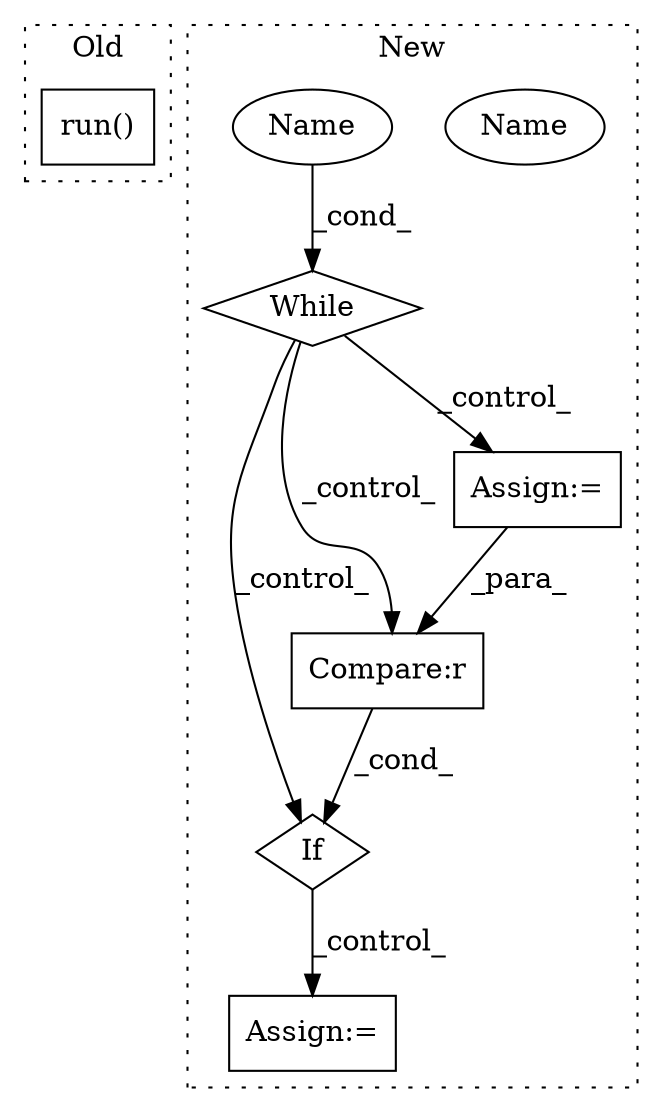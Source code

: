 digraph G {
subgraph cluster0 {
1 [label="run()" a="75" s="3412" l="55" shape="box"];
label = "Old";
style="dotted";
}
subgraph cluster1 {
2 [label="If" a="96" s="7170" l="3" shape="diamond"];
3 [label="Compare:r" a="40" s="7173" l="30" shape="box"];
4 [label="Assign:=" a="68" s="7293" l="3" shape="box"];
5 [label="While" a="52" s="6780,6794" l="6,18" shape="diamond"];
6 [label="Name" a="87" s="6786" l="8" shape="ellipse"];
7 [label="Assign:=" a="68" s="7114" l="3" shape="box"];
8 [label="Name" a="87" s="6786" l="8" shape="ellipse"];
label = "New";
style="dotted";
}
2 -> 4 [label="_control_"];
3 -> 2 [label="_cond_"];
5 -> 2 [label="_control_"];
5 -> 7 [label="_control_"];
5 -> 3 [label="_control_"];
7 -> 3 [label="_para_"];
8 -> 5 [label="_cond_"];
}